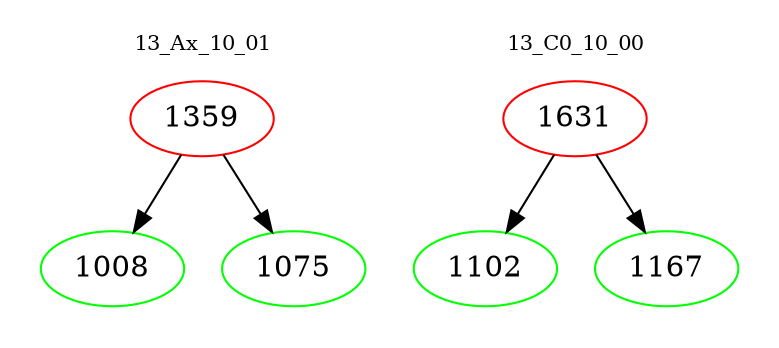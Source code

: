 digraph{
subgraph cluster_0 {
color = white
label = "13_Ax_10_01";
fontsize=10;
T0_1359 [label="1359", color="red"]
T0_1359 -> T0_1008 [color="black"]
T0_1008 [label="1008", color="green"]
T0_1359 -> T0_1075 [color="black"]
T0_1075 [label="1075", color="green"]
}
subgraph cluster_1 {
color = white
label = "13_C0_10_00";
fontsize=10;
T1_1631 [label="1631", color="red"]
T1_1631 -> T1_1102 [color="black"]
T1_1102 [label="1102", color="green"]
T1_1631 -> T1_1167 [color="black"]
T1_1167 [label="1167", color="green"]
}
}
